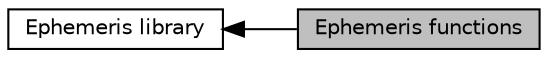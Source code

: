 digraph "Ephemeris functions"
{
  edge [fontname="Helvetica",fontsize="10",labelfontname="Helvetica",labelfontsize="10"];
  node [fontname="Helvetica",fontsize="10",shape=record];
  rankdir=LR;
  Node0 [label="Ephemeris functions",height=0.2,width=0.4,color="black", fillcolor="grey75", style="filled", fontcolor="black"];
  Node1 [label="Ephemeris library",height=0.2,width=0.4,color="black", fillcolor="white", style="filled",URL="$group__ephemlib.html"];
  Node1->Node0 [shape=plaintext, dir="back", style="solid"];
}
